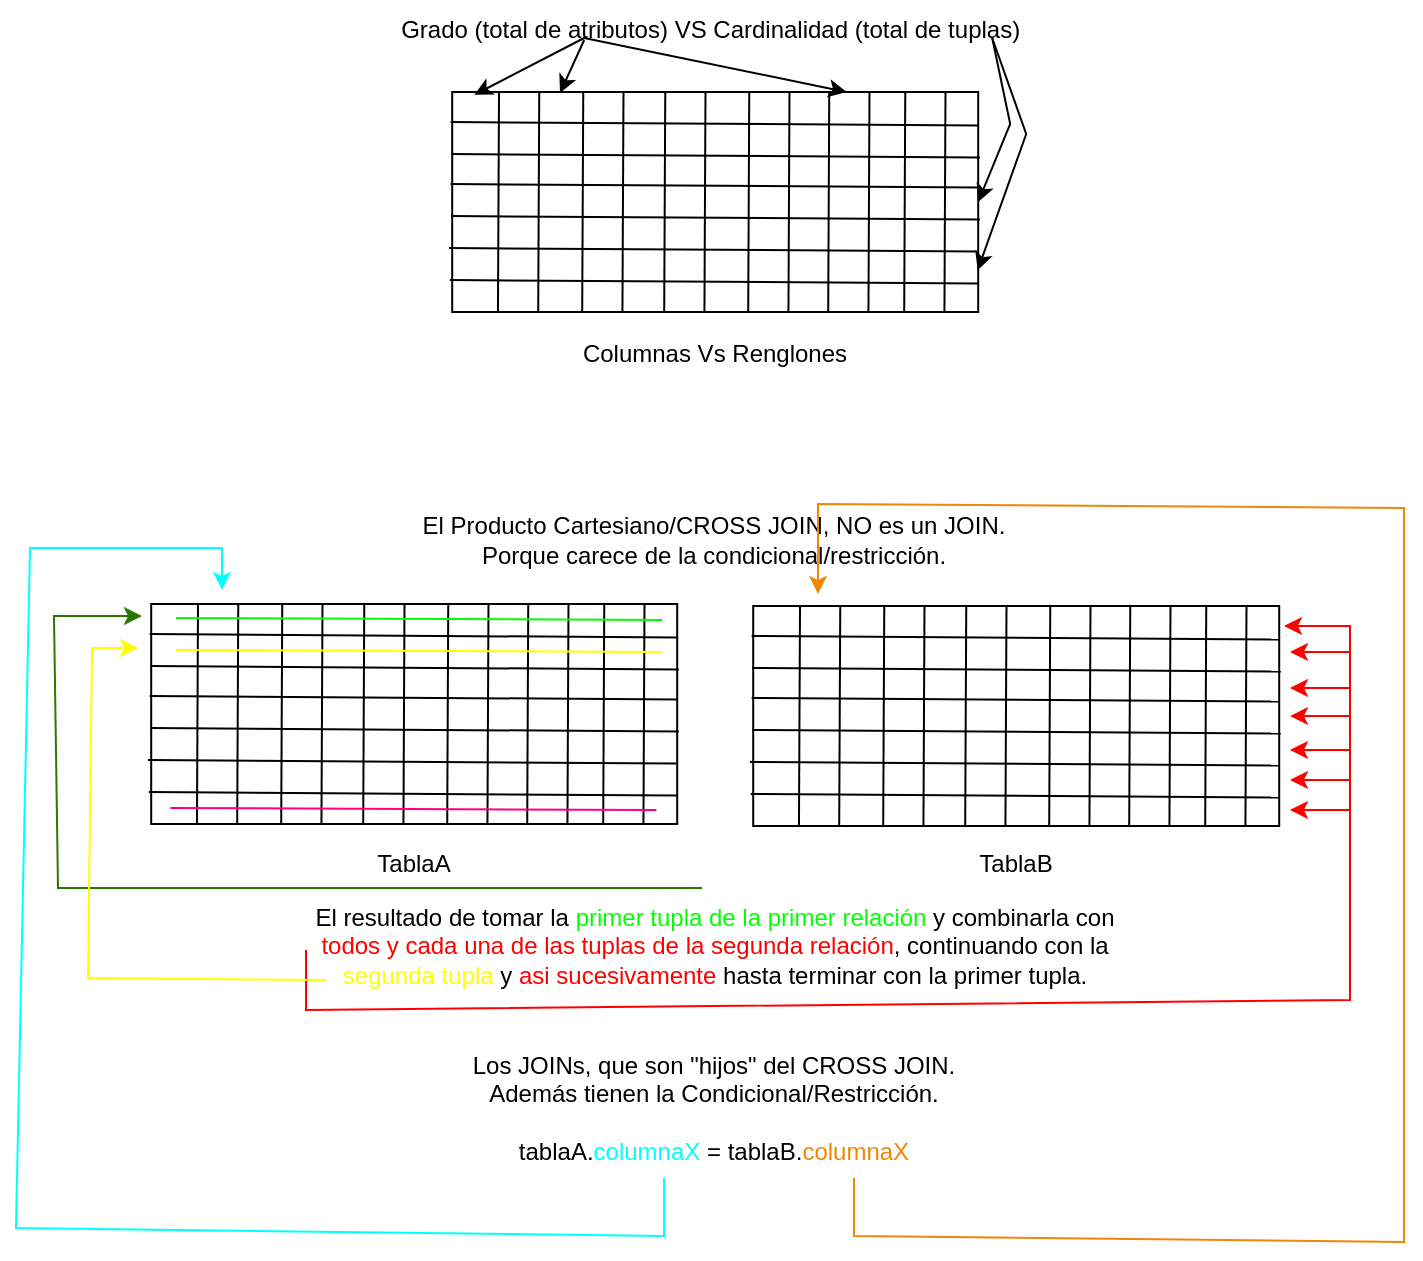 <mxfile version="20.8.16" type="device"><diagram name="Page-1" id="Gmu_Zi4QR8IA23zGveVA"><mxGraphModel dx="810" dy="496" grid="0" gridSize="10" guides="1" tooltips="1" connect="1" arrows="1" fold="1" page="1" pageScale="1" pageWidth="850" pageHeight="1100" math="0" shadow="0"><root><mxCell id="0"/><mxCell id="1" parent="0"/><mxCell id="KK5pKD516uNxKLpQYC9s-22" value="Grado (total de atributos) VS Cardinalidad&amp;nbsp;(total de tuplas)&amp;nbsp;" style="text;html=1;strokeColor=none;fillColor=none;align=center;verticalAlign=middle;whiteSpace=wrap;rounded=0;" parent="1" vertex="1"><mxGeometry x="263" y="29" width="324.4" height="30" as="geometry"/></mxCell><mxCell id="KK5pKD516uNxKLpQYC9s-23" value="" style="group" parent="1" vertex="1" connectable="0"><mxGeometry x="292.5" y="75.0" width="265.401" height="110.22" as="geometry"/></mxCell><mxCell id="KK5pKD516uNxKLpQYC9s-1" value="" style="rounded=0;whiteSpace=wrap;html=1;" parent="KK5pKD516uNxKLpQYC9s-23" vertex="1"><mxGeometry x="1.6" y="5.684e-14" width="263" height="110" as="geometry"/></mxCell><mxCell id="KK5pKD516uNxKLpQYC9s-2" value="" style="endArrow=none;html=1;rounded=0;entryX=0.997;entryY=0.125;entryDx=0;entryDy=0;entryPerimeter=0;" parent="KK5pKD516uNxKLpQYC9s-23" edge="1"><mxGeometry width="50" height="50" relative="1" as="geometry"><mxPoint x="0.8" y="15.0" as="sourcePoint"/><mxPoint x="265.011" y="16.75" as="targetPoint"/></mxGeometry></mxCell><mxCell id="KK5pKD516uNxKLpQYC9s-3" value="" style="endArrow=none;html=1;rounded=0;entryX=0.997;entryY=0.125;entryDx=0;entryDy=0;entryPerimeter=0;" parent="KK5pKD516uNxKLpQYC9s-23" edge="1"><mxGeometry width="50" height="50" relative="1" as="geometry"><mxPoint x="1.19" y="31.0" as="sourcePoint"/><mxPoint x="265.401" y="32.75" as="targetPoint"/></mxGeometry></mxCell><mxCell id="KK5pKD516uNxKLpQYC9s-4" value="" style="endArrow=none;html=1;rounded=0;entryX=0.997;entryY=0.125;entryDx=0;entryDy=0;entryPerimeter=0;" parent="KK5pKD516uNxKLpQYC9s-23" edge="1"><mxGeometry width="50" height="50" relative="1" as="geometry"><mxPoint x="0.8" y="46.0" as="sourcePoint"/><mxPoint x="265.011" y="47.75" as="targetPoint"/></mxGeometry></mxCell><mxCell id="KK5pKD516uNxKLpQYC9s-5" value="" style="endArrow=none;html=1;rounded=0;entryX=0.997;entryY=0.125;entryDx=0;entryDy=0;entryPerimeter=0;" parent="KK5pKD516uNxKLpQYC9s-23" edge="1"><mxGeometry width="50" height="50" relative="1" as="geometry"><mxPoint x="1.19" y="62" as="sourcePoint"/><mxPoint x="265.401" y="63.75" as="targetPoint"/></mxGeometry></mxCell><mxCell id="KK5pKD516uNxKLpQYC9s-6" value="" style="endArrow=none;html=1;rounded=0;entryX=0.997;entryY=0.125;entryDx=0;entryDy=0;entryPerimeter=0;" parent="KK5pKD516uNxKLpQYC9s-23" edge="1"><mxGeometry width="50" height="50" relative="1" as="geometry"><mxPoint y="78.0" as="sourcePoint"/><mxPoint x="264.211" y="79.75" as="targetPoint"/></mxGeometry></mxCell><mxCell id="KK5pKD516uNxKLpQYC9s-7" value="" style="endArrow=none;html=1;rounded=0;entryX=0.997;entryY=0.125;entryDx=0;entryDy=0;entryPerimeter=0;" parent="KK5pKD516uNxKLpQYC9s-23" edge="1"><mxGeometry width="50" height="50" relative="1" as="geometry"><mxPoint x="0.39" y="94" as="sourcePoint"/><mxPoint x="264.601" y="95.75" as="targetPoint"/></mxGeometry></mxCell><mxCell id="KK5pKD516uNxKLpQYC9s-8" value="" style="endArrow=none;html=1;rounded=0;entryX=0.089;entryY=0.004;entryDx=0;entryDy=0;entryPerimeter=0;exitX=0.087;exitY=1.003;exitDx=0;exitDy=0;exitPerimeter=0;" parent="KK5pKD516uNxKLpQYC9s-23" source="KK5pKD516uNxKLpQYC9s-1" target="KK5pKD516uNxKLpQYC9s-1" edge="1"><mxGeometry width="50" height="50" relative="1" as="geometry"><mxPoint x="121.6" y="127.0" as="sourcePoint"/><mxPoint x="171.6" y="77.0" as="targetPoint"/></mxGeometry></mxCell><mxCell id="KK5pKD516uNxKLpQYC9s-9" value="" style="endArrow=none;html=1;rounded=0;entryX=0.089;entryY=0.004;entryDx=0;entryDy=0;entryPerimeter=0;exitX=0.087;exitY=1.003;exitDx=0;exitDy=0;exitPerimeter=0;" parent="KK5pKD516uNxKLpQYC9s-23" edge="1"><mxGeometry width="50" height="50" relative="1" as="geometry"><mxPoint x="44.601" y="110.0" as="sourcePoint"/><mxPoint x="45.127" y="0.11" as="targetPoint"/></mxGeometry></mxCell><mxCell id="KK5pKD516uNxKLpQYC9s-10" value="" style="endArrow=none;html=1;rounded=0;entryX=0.089;entryY=0.004;entryDx=0;entryDy=0;entryPerimeter=0;exitX=0.087;exitY=1.003;exitDx=0;exitDy=0;exitPerimeter=0;" parent="KK5pKD516uNxKLpQYC9s-23" edge="1"><mxGeometry width="50" height="50" relative="1" as="geometry"><mxPoint x="66.601" y="110.22" as="sourcePoint"/><mxPoint x="67.127" y="0.33" as="targetPoint"/></mxGeometry></mxCell><mxCell id="KK5pKD516uNxKLpQYC9s-11" value="" style="endArrow=none;html=1;rounded=0;entryX=0.089;entryY=0.004;entryDx=0;entryDy=0;entryPerimeter=0;exitX=0.087;exitY=1.003;exitDx=0;exitDy=0;exitPerimeter=0;" parent="KK5pKD516uNxKLpQYC9s-23" edge="1"><mxGeometry width="50" height="50" relative="1" as="geometry"><mxPoint x="86.721" y="109.89" as="sourcePoint"/><mxPoint x="87.247" as="targetPoint"/></mxGeometry></mxCell><mxCell id="KK5pKD516uNxKLpQYC9s-12" value="" style="endArrow=none;html=1;rounded=0;entryX=0.089;entryY=0.004;entryDx=0;entryDy=0;entryPerimeter=0;exitX=0.087;exitY=1.003;exitDx=0;exitDy=0;exitPerimeter=0;" parent="KK5pKD516uNxKLpQYC9s-23" edge="1"><mxGeometry width="50" height="50" relative="1" as="geometry"><mxPoint x="107.601" y="110.22" as="sourcePoint"/><mxPoint x="108.127" y="0.33" as="targetPoint"/></mxGeometry></mxCell><mxCell id="KK5pKD516uNxKLpQYC9s-13" value="" style="endArrow=none;html=1;rounded=0;entryX=0.089;entryY=0.004;entryDx=0;entryDy=0;entryPerimeter=0;exitX=0.087;exitY=1.003;exitDx=0;exitDy=0;exitPerimeter=0;" parent="KK5pKD516uNxKLpQYC9s-23" edge="1"><mxGeometry width="50" height="50" relative="1" as="geometry"><mxPoint x="127.721" y="109.89" as="sourcePoint"/><mxPoint x="128.247" as="targetPoint"/></mxGeometry></mxCell><mxCell id="KK5pKD516uNxKLpQYC9s-16" value="" style="endArrow=none;html=1;rounded=0;entryX=0.089;entryY=0.004;entryDx=0;entryDy=0;entryPerimeter=0;exitX=0.087;exitY=1.003;exitDx=0;exitDy=0;exitPerimeter=0;" parent="KK5pKD516uNxKLpQYC9s-23" edge="1"><mxGeometry width="50" height="50" relative="1" as="geometry"><mxPoint x="149.601" y="110.22" as="sourcePoint"/><mxPoint x="150.127" y="0.33" as="targetPoint"/></mxGeometry></mxCell><mxCell id="KK5pKD516uNxKLpQYC9s-17" value="" style="endArrow=none;html=1;rounded=0;entryX=0.089;entryY=0.004;entryDx=0;entryDy=0;entryPerimeter=0;exitX=0.087;exitY=1.003;exitDx=0;exitDy=0;exitPerimeter=0;" parent="KK5pKD516uNxKLpQYC9s-23" edge="1"><mxGeometry width="50" height="50" relative="1" as="geometry"><mxPoint x="169.721" y="109.89" as="sourcePoint"/><mxPoint x="170.247" as="targetPoint"/></mxGeometry></mxCell><mxCell id="KK5pKD516uNxKLpQYC9s-18" value="" style="endArrow=none;html=1;rounded=0;entryX=0.089;entryY=0.004;entryDx=0;entryDy=0;entryPerimeter=0;exitX=0.087;exitY=1.003;exitDx=0;exitDy=0;exitPerimeter=0;" parent="KK5pKD516uNxKLpQYC9s-23" edge="1"><mxGeometry width="50" height="50" relative="1" as="geometry"><mxPoint x="189.601" y="110.22" as="sourcePoint"/><mxPoint x="190.127" y="0.33" as="targetPoint"/></mxGeometry></mxCell><mxCell id="KK5pKD516uNxKLpQYC9s-19" value="" style="endArrow=none;html=1;rounded=0;entryX=0.089;entryY=0.004;entryDx=0;entryDy=0;entryPerimeter=0;exitX=0.087;exitY=1.003;exitDx=0;exitDy=0;exitPerimeter=0;" parent="KK5pKD516uNxKLpQYC9s-23" edge="1"><mxGeometry width="50" height="50" relative="1" as="geometry"><mxPoint x="209.721" y="109.89" as="sourcePoint"/><mxPoint x="210.247" as="targetPoint"/></mxGeometry></mxCell><mxCell id="KK5pKD516uNxKLpQYC9s-20" value="" style="endArrow=none;html=1;rounded=0;entryX=0.089;entryY=0.004;entryDx=0;entryDy=0;entryPerimeter=0;exitX=0.087;exitY=1.003;exitDx=0;exitDy=0;exitPerimeter=0;" parent="KK5pKD516uNxKLpQYC9s-23" edge="1"><mxGeometry width="50" height="50" relative="1" as="geometry"><mxPoint x="227.601" y="110.22" as="sourcePoint"/><mxPoint x="228.127" y="0.33" as="targetPoint"/></mxGeometry></mxCell><mxCell id="KK5pKD516uNxKLpQYC9s-21" value="" style="endArrow=none;html=1;rounded=0;entryX=0.089;entryY=0.004;entryDx=0;entryDy=0;entryPerimeter=0;exitX=0.087;exitY=1.003;exitDx=0;exitDy=0;exitPerimeter=0;" parent="KK5pKD516uNxKLpQYC9s-23" edge="1"><mxGeometry width="50" height="50" relative="1" as="geometry"><mxPoint x="247.721" y="109.89" as="sourcePoint"/><mxPoint x="248.247" as="targetPoint"/></mxGeometry></mxCell><mxCell id="KK5pKD516uNxKLpQYC9s-24" value="" style="endArrow=classic;html=1;rounded=0;entryX=0.042;entryY=0.013;entryDx=0;entryDy=0;entryPerimeter=0;" parent="1" target="KK5pKD516uNxKLpQYC9s-1" edge="1"><mxGeometry width="50" height="50" relative="1" as="geometry"><mxPoint x="360.1" y="48" as="sourcePoint"/><mxPoint x="303.1" y="62" as="targetPoint"/></mxGeometry></mxCell><mxCell id="KK5pKD516uNxKLpQYC9s-25" value="" style="endArrow=classic;html=1;rounded=0;entryX=0.205;entryY=0.004;entryDx=0;entryDy=0;entryPerimeter=0;" parent="1" target="KK5pKD516uNxKLpQYC9s-1" edge="1"><mxGeometry width="50" height="50" relative="1" as="geometry"><mxPoint x="360.1" y="49" as="sourcePoint"/><mxPoint x="315.146" y="86.43" as="targetPoint"/></mxGeometry></mxCell><mxCell id="KK5pKD516uNxKLpQYC9s-26" value="" style="endArrow=classic;html=1;rounded=0;entryX=0.75;entryY=0;entryDx=0;entryDy=0;" parent="1" target="KK5pKD516uNxKLpQYC9s-1" edge="1"><mxGeometry width="50" height="50" relative="1" as="geometry"><mxPoint x="360.1" y="48" as="sourcePoint"/><mxPoint x="325.146" y="96.43" as="targetPoint"/></mxGeometry></mxCell><mxCell id="KK5pKD516uNxKLpQYC9s-27" value="" style="endArrow=classic;html=1;rounded=0;entryX=1;entryY=0.5;entryDx=0;entryDy=0;" parent="1" target="KK5pKD516uNxKLpQYC9s-1" edge="1"><mxGeometry width="50" height="50" relative="1" as="geometry"><mxPoint x="564.1" y="48" as="sourcePoint"/><mxPoint x="577.1" y="97" as="targetPoint"/><Array as="points"><mxPoint x="573.1" y="91"/></Array></mxGeometry></mxCell><mxCell id="KK5pKD516uNxKLpQYC9s-28" value="" style="endArrow=classic;html=1;rounded=0;entryX=0.999;entryY=0.81;entryDx=0;entryDy=0;entryPerimeter=0;" parent="1" target="KK5pKD516uNxKLpQYC9s-1" edge="1"><mxGeometry width="50" height="50" relative="1" as="geometry"><mxPoint x="564.1" y="48" as="sourcePoint"/><mxPoint x="567.1" y="140" as="targetPoint"/><Array as="points"><mxPoint x="581.1" y="96"/></Array></mxGeometry></mxCell><mxCell id="KK5pKD516uNxKLpQYC9s-29" value="Columnas Vs Renglones" style="text;html=1;strokeColor=none;fillColor=none;align=center;verticalAlign=middle;whiteSpace=wrap;rounded=0;" parent="1" vertex="1"><mxGeometry x="350.53" y="191" width="149.35" height="30" as="geometry"/></mxCell><mxCell id="-7n5KOi1Bf-WRsOrjGG9-1" value="El Producto Cartesiano/CROSS JOIN, NO es un JOIN.&lt;br&gt;Porque carece de la condicional/restricción." style="text;html=1;strokeColor=none;fillColor=none;align=center;verticalAlign=middle;whiteSpace=wrap;rounded=0;" parent="1" vertex="1"><mxGeometry x="257.2" y="284" width="336" height="30" as="geometry"/></mxCell><mxCell id="-7n5KOi1Bf-WRsOrjGG9-2" value="" style="group" parent="1" vertex="1" connectable="0"><mxGeometry x="142.0" y="331.0" width="265.401" height="110.22" as="geometry"/></mxCell><mxCell id="-7n5KOi1Bf-WRsOrjGG9-3" value="" style="rounded=0;whiteSpace=wrap;html=1;" parent="-7n5KOi1Bf-WRsOrjGG9-2" vertex="1"><mxGeometry x="1.6" y="5.684e-14" width="263" height="110" as="geometry"/></mxCell><mxCell id="-7n5KOi1Bf-WRsOrjGG9-4" value="" style="endArrow=none;html=1;rounded=0;entryX=0.997;entryY=0.125;entryDx=0;entryDy=0;entryPerimeter=0;" parent="-7n5KOi1Bf-WRsOrjGG9-2" edge="1"><mxGeometry width="50" height="50" relative="1" as="geometry"><mxPoint x="0.8" y="15.0" as="sourcePoint"/><mxPoint x="265.011" y="16.75" as="targetPoint"/></mxGeometry></mxCell><mxCell id="-7n5KOi1Bf-WRsOrjGG9-5" value="" style="endArrow=none;html=1;rounded=0;entryX=0.997;entryY=0.125;entryDx=0;entryDy=0;entryPerimeter=0;" parent="-7n5KOi1Bf-WRsOrjGG9-2" edge="1"><mxGeometry width="50" height="50" relative="1" as="geometry"><mxPoint x="1.19" y="31.0" as="sourcePoint"/><mxPoint x="265.401" y="32.75" as="targetPoint"/></mxGeometry></mxCell><mxCell id="-7n5KOi1Bf-WRsOrjGG9-6" value="" style="endArrow=none;html=1;rounded=0;entryX=0.997;entryY=0.125;entryDx=0;entryDy=0;entryPerimeter=0;" parent="-7n5KOi1Bf-WRsOrjGG9-2" edge="1"><mxGeometry width="50" height="50" relative="1" as="geometry"><mxPoint x="0.8" y="46.0" as="sourcePoint"/><mxPoint x="265.011" y="47.75" as="targetPoint"/></mxGeometry></mxCell><mxCell id="-7n5KOi1Bf-WRsOrjGG9-7" value="" style="endArrow=none;html=1;rounded=0;entryX=0.997;entryY=0.125;entryDx=0;entryDy=0;entryPerimeter=0;" parent="-7n5KOi1Bf-WRsOrjGG9-2" edge="1"><mxGeometry width="50" height="50" relative="1" as="geometry"><mxPoint x="1.19" y="62" as="sourcePoint"/><mxPoint x="265.401" y="63.75" as="targetPoint"/></mxGeometry></mxCell><mxCell id="-7n5KOi1Bf-WRsOrjGG9-8" value="" style="endArrow=none;html=1;rounded=0;entryX=0.997;entryY=0.125;entryDx=0;entryDy=0;entryPerimeter=0;" parent="-7n5KOi1Bf-WRsOrjGG9-2" edge="1"><mxGeometry width="50" height="50" relative="1" as="geometry"><mxPoint y="78.0" as="sourcePoint"/><mxPoint x="264.211" y="79.75" as="targetPoint"/></mxGeometry></mxCell><mxCell id="-7n5KOi1Bf-WRsOrjGG9-9" value="" style="endArrow=none;html=1;rounded=0;entryX=0.997;entryY=0.125;entryDx=0;entryDy=0;entryPerimeter=0;" parent="-7n5KOi1Bf-WRsOrjGG9-2" edge="1"><mxGeometry width="50" height="50" relative="1" as="geometry"><mxPoint x="0.39" y="94" as="sourcePoint"/><mxPoint x="264.601" y="95.75" as="targetPoint"/></mxGeometry></mxCell><mxCell id="-7n5KOi1Bf-WRsOrjGG9-10" value="" style="endArrow=none;html=1;rounded=0;entryX=0.089;entryY=0.004;entryDx=0;entryDy=0;entryPerimeter=0;exitX=0.087;exitY=1.003;exitDx=0;exitDy=0;exitPerimeter=0;" parent="-7n5KOi1Bf-WRsOrjGG9-2" source="-7n5KOi1Bf-WRsOrjGG9-3" target="-7n5KOi1Bf-WRsOrjGG9-3" edge="1"><mxGeometry width="50" height="50" relative="1" as="geometry"><mxPoint x="121.6" y="127.0" as="sourcePoint"/><mxPoint x="171.6" y="77.0" as="targetPoint"/></mxGeometry></mxCell><mxCell id="-7n5KOi1Bf-WRsOrjGG9-11" value="" style="endArrow=none;html=1;rounded=0;entryX=0.089;entryY=0.004;entryDx=0;entryDy=0;entryPerimeter=0;exitX=0.087;exitY=1.003;exitDx=0;exitDy=0;exitPerimeter=0;" parent="-7n5KOi1Bf-WRsOrjGG9-2" edge="1"><mxGeometry width="50" height="50" relative="1" as="geometry"><mxPoint x="44.601" y="110.0" as="sourcePoint"/><mxPoint x="45.127" y="0.11" as="targetPoint"/></mxGeometry></mxCell><mxCell id="-7n5KOi1Bf-WRsOrjGG9-12" value="" style="endArrow=none;html=1;rounded=0;entryX=0.089;entryY=0.004;entryDx=0;entryDy=0;entryPerimeter=0;exitX=0.087;exitY=1.003;exitDx=0;exitDy=0;exitPerimeter=0;" parent="-7n5KOi1Bf-WRsOrjGG9-2" edge="1"><mxGeometry width="50" height="50" relative="1" as="geometry"><mxPoint x="66.601" y="110.22" as="sourcePoint"/><mxPoint x="67.127" y="0.33" as="targetPoint"/></mxGeometry></mxCell><mxCell id="-7n5KOi1Bf-WRsOrjGG9-13" value="" style="endArrow=none;html=1;rounded=0;entryX=0.089;entryY=0.004;entryDx=0;entryDy=0;entryPerimeter=0;exitX=0.087;exitY=1.003;exitDx=0;exitDy=0;exitPerimeter=0;" parent="-7n5KOi1Bf-WRsOrjGG9-2" edge="1"><mxGeometry width="50" height="50" relative="1" as="geometry"><mxPoint x="86.721" y="109.89" as="sourcePoint"/><mxPoint x="87.247" as="targetPoint"/></mxGeometry></mxCell><mxCell id="-7n5KOi1Bf-WRsOrjGG9-14" value="" style="endArrow=none;html=1;rounded=0;entryX=0.089;entryY=0.004;entryDx=0;entryDy=0;entryPerimeter=0;exitX=0.087;exitY=1.003;exitDx=0;exitDy=0;exitPerimeter=0;" parent="-7n5KOi1Bf-WRsOrjGG9-2" edge="1"><mxGeometry width="50" height="50" relative="1" as="geometry"><mxPoint x="107.601" y="110.22" as="sourcePoint"/><mxPoint x="108.127" y="0.33" as="targetPoint"/></mxGeometry></mxCell><mxCell id="-7n5KOi1Bf-WRsOrjGG9-15" value="" style="endArrow=none;html=1;rounded=0;entryX=0.089;entryY=0.004;entryDx=0;entryDy=0;entryPerimeter=0;exitX=0.087;exitY=1.003;exitDx=0;exitDy=0;exitPerimeter=0;" parent="-7n5KOi1Bf-WRsOrjGG9-2" edge="1"><mxGeometry width="50" height="50" relative="1" as="geometry"><mxPoint x="127.721" y="109.89" as="sourcePoint"/><mxPoint x="128.247" as="targetPoint"/></mxGeometry></mxCell><mxCell id="-7n5KOi1Bf-WRsOrjGG9-16" value="" style="endArrow=none;html=1;rounded=0;entryX=0.089;entryY=0.004;entryDx=0;entryDy=0;entryPerimeter=0;exitX=0.087;exitY=1.003;exitDx=0;exitDy=0;exitPerimeter=0;" parent="-7n5KOi1Bf-WRsOrjGG9-2" edge="1"><mxGeometry width="50" height="50" relative="1" as="geometry"><mxPoint x="149.601" y="110.22" as="sourcePoint"/><mxPoint x="150.127" y="0.33" as="targetPoint"/></mxGeometry></mxCell><mxCell id="-7n5KOi1Bf-WRsOrjGG9-17" value="" style="endArrow=none;html=1;rounded=0;entryX=0.089;entryY=0.004;entryDx=0;entryDy=0;entryPerimeter=0;exitX=0.087;exitY=1.003;exitDx=0;exitDy=0;exitPerimeter=0;" parent="-7n5KOi1Bf-WRsOrjGG9-2" edge="1"><mxGeometry width="50" height="50" relative="1" as="geometry"><mxPoint x="169.721" y="109.89" as="sourcePoint"/><mxPoint x="170.247" as="targetPoint"/></mxGeometry></mxCell><mxCell id="-7n5KOi1Bf-WRsOrjGG9-18" value="" style="endArrow=none;html=1;rounded=0;entryX=0.089;entryY=0.004;entryDx=0;entryDy=0;entryPerimeter=0;exitX=0.087;exitY=1.003;exitDx=0;exitDy=0;exitPerimeter=0;" parent="-7n5KOi1Bf-WRsOrjGG9-2" edge="1"><mxGeometry width="50" height="50" relative="1" as="geometry"><mxPoint x="189.601" y="110.22" as="sourcePoint"/><mxPoint x="190.127" y="0.33" as="targetPoint"/></mxGeometry></mxCell><mxCell id="-7n5KOi1Bf-WRsOrjGG9-19" value="" style="endArrow=none;html=1;rounded=0;entryX=0.089;entryY=0.004;entryDx=0;entryDy=0;entryPerimeter=0;exitX=0.087;exitY=1.003;exitDx=0;exitDy=0;exitPerimeter=0;" parent="-7n5KOi1Bf-WRsOrjGG9-2" edge="1"><mxGeometry width="50" height="50" relative="1" as="geometry"><mxPoint x="209.721" y="109.89" as="sourcePoint"/><mxPoint x="210.247" as="targetPoint"/></mxGeometry></mxCell><mxCell id="-7n5KOi1Bf-WRsOrjGG9-20" value="" style="endArrow=none;html=1;rounded=0;entryX=0.089;entryY=0.004;entryDx=0;entryDy=0;entryPerimeter=0;exitX=0.087;exitY=1.003;exitDx=0;exitDy=0;exitPerimeter=0;" parent="-7n5KOi1Bf-WRsOrjGG9-2" edge="1"><mxGeometry width="50" height="50" relative="1" as="geometry"><mxPoint x="227.601" y="110.22" as="sourcePoint"/><mxPoint x="228.127" y="0.33" as="targetPoint"/></mxGeometry></mxCell><mxCell id="-7n5KOi1Bf-WRsOrjGG9-21" value="" style="endArrow=none;html=1;rounded=0;entryX=0.089;entryY=0.004;entryDx=0;entryDy=0;entryPerimeter=0;exitX=0.087;exitY=1.003;exitDx=0;exitDy=0;exitPerimeter=0;" parent="-7n5KOi1Bf-WRsOrjGG9-2" edge="1"><mxGeometry width="50" height="50" relative="1" as="geometry"><mxPoint x="247.721" y="109.89" as="sourcePoint"/><mxPoint x="248.247" as="targetPoint"/></mxGeometry></mxCell><mxCell id="-7n5KOi1Bf-WRsOrjGG9-55" value="" style="endArrow=none;html=1;rounded=0;strokeColor=#00FF00;fontColor=#FF0000;" parent="-7n5KOi1Bf-WRsOrjGG9-2" edge="1"><mxGeometry width="50" height="50" relative="1" as="geometry"><mxPoint x="14.0" y="7.0" as="sourcePoint"/><mxPoint x="257.0" y="8.0" as="targetPoint"/></mxGeometry></mxCell><mxCell id="-7n5KOi1Bf-WRsOrjGG9-56" value="" style="endArrow=none;html=1;rounded=0;strokeColor=#FFFF00;fontColor=#FF0000;" parent="-7n5KOi1Bf-WRsOrjGG9-2" edge="1"><mxGeometry width="50" height="50" relative="1" as="geometry"><mxPoint x="14.0" y="23.0" as="sourcePoint"/><mxPoint x="257.0" y="24.0" as="targetPoint"/></mxGeometry></mxCell><mxCell id="-7n5KOi1Bf-WRsOrjGG9-57" value="" style="endArrow=none;html=1;rounded=0;strokeColor=#FF0080;fontColor=#FF0000;" parent="-7n5KOi1Bf-WRsOrjGG9-2" edge="1"><mxGeometry width="50" height="50" relative="1" as="geometry"><mxPoint x="11.2" y="102.0" as="sourcePoint"/><mxPoint x="254.2" y="103.0" as="targetPoint"/></mxGeometry></mxCell><mxCell id="-7n5KOi1Bf-WRsOrjGG9-22" value="" style="group" parent="1" vertex="1" connectable="0"><mxGeometry x="443.0" y="332.0" width="265.401" height="110.22" as="geometry"/></mxCell><mxCell id="-7n5KOi1Bf-WRsOrjGG9-23" value="" style="rounded=0;whiteSpace=wrap;html=1;" parent="-7n5KOi1Bf-WRsOrjGG9-22" vertex="1"><mxGeometry x="1.6" y="5.684e-14" width="263" height="110" as="geometry"/></mxCell><mxCell id="-7n5KOi1Bf-WRsOrjGG9-24" value="" style="endArrow=none;html=1;rounded=0;entryX=0.997;entryY=0.125;entryDx=0;entryDy=0;entryPerimeter=0;" parent="-7n5KOi1Bf-WRsOrjGG9-22" edge="1"><mxGeometry width="50" height="50" relative="1" as="geometry"><mxPoint x="0.8" y="15.0" as="sourcePoint"/><mxPoint x="265.011" y="16.75" as="targetPoint"/></mxGeometry></mxCell><mxCell id="-7n5KOi1Bf-WRsOrjGG9-25" value="" style="endArrow=none;html=1;rounded=0;entryX=0.997;entryY=0.125;entryDx=0;entryDy=0;entryPerimeter=0;" parent="-7n5KOi1Bf-WRsOrjGG9-22" edge="1"><mxGeometry width="50" height="50" relative="1" as="geometry"><mxPoint x="1.19" y="31.0" as="sourcePoint"/><mxPoint x="265.401" y="32.75" as="targetPoint"/></mxGeometry></mxCell><mxCell id="-7n5KOi1Bf-WRsOrjGG9-26" value="" style="endArrow=none;html=1;rounded=0;entryX=0.997;entryY=0.125;entryDx=0;entryDy=0;entryPerimeter=0;" parent="-7n5KOi1Bf-WRsOrjGG9-22" edge="1"><mxGeometry width="50" height="50" relative="1" as="geometry"><mxPoint x="0.8" y="46.0" as="sourcePoint"/><mxPoint x="265.011" y="47.75" as="targetPoint"/></mxGeometry></mxCell><mxCell id="-7n5KOi1Bf-WRsOrjGG9-27" value="" style="endArrow=none;html=1;rounded=0;entryX=0.997;entryY=0.125;entryDx=0;entryDy=0;entryPerimeter=0;" parent="-7n5KOi1Bf-WRsOrjGG9-22" edge="1"><mxGeometry width="50" height="50" relative="1" as="geometry"><mxPoint x="1.19" y="62" as="sourcePoint"/><mxPoint x="265.401" y="63.75" as="targetPoint"/></mxGeometry></mxCell><mxCell id="-7n5KOi1Bf-WRsOrjGG9-28" value="" style="endArrow=none;html=1;rounded=0;entryX=0.997;entryY=0.125;entryDx=0;entryDy=0;entryPerimeter=0;" parent="-7n5KOi1Bf-WRsOrjGG9-22" edge="1"><mxGeometry width="50" height="50" relative="1" as="geometry"><mxPoint y="78.0" as="sourcePoint"/><mxPoint x="264.211" y="79.75" as="targetPoint"/></mxGeometry></mxCell><mxCell id="-7n5KOi1Bf-WRsOrjGG9-29" value="" style="endArrow=none;html=1;rounded=0;entryX=0.997;entryY=0.125;entryDx=0;entryDy=0;entryPerimeter=0;" parent="-7n5KOi1Bf-WRsOrjGG9-22" edge="1"><mxGeometry width="50" height="50" relative="1" as="geometry"><mxPoint x="0.39" y="94" as="sourcePoint"/><mxPoint x="264.601" y="95.75" as="targetPoint"/></mxGeometry></mxCell><mxCell id="-7n5KOi1Bf-WRsOrjGG9-30" value="" style="endArrow=none;html=1;rounded=0;entryX=0.089;entryY=0.004;entryDx=0;entryDy=0;entryPerimeter=0;exitX=0.087;exitY=1.003;exitDx=0;exitDy=0;exitPerimeter=0;" parent="-7n5KOi1Bf-WRsOrjGG9-22" source="-7n5KOi1Bf-WRsOrjGG9-23" target="-7n5KOi1Bf-WRsOrjGG9-23" edge="1"><mxGeometry width="50" height="50" relative="1" as="geometry"><mxPoint x="121.6" y="127.0" as="sourcePoint"/><mxPoint x="171.6" y="77.0" as="targetPoint"/></mxGeometry></mxCell><mxCell id="-7n5KOi1Bf-WRsOrjGG9-31" value="" style="endArrow=none;html=1;rounded=0;entryX=0.089;entryY=0.004;entryDx=0;entryDy=0;entryPerimeter=0;exitX=0.087;exitY=1.003;exitDx=0;exitDy=0;exitPerimeter=0;" parent="-7n5KOi1Bf-WRsOrjGG9-22" edge="1"><mxGeometry width="50" height="50" relative="1" as="geometry"><mxPoint x="44.601" y="110.0" as="sourcePoint"/><mxPoint x="45.127" y="0.11" as="targetPoint"/></mxGeometry></mxCell><mxCell id="-7n5KOi1Bf-WRsOrjGG9-32" value="" style="endArrow=none;html=1;rounded=0;entryX=0.089;entryY=0.004;entryDx=0;entryDy=0;entryPerimeter=0;exitX=0.087;exitY=1.003;exitDx=0;exitDy=0;exitPerimeter=0;" parent="-7n5KOi1Bf-WRsOrjGG9-22" edge="1"><mxGeometry width="50" height="50" relative="1" as="geometry"><mxPoint x="66.601" y="110.22" as="sourcePoint"/><mxPoint x="67.127" y="0.33" as="targetPoint"/></mxGeometry></mxCell><mxCell id="-7n5KOi1Bf-WRsOrjGG9-33" value="" style="endArrow=none;html=1;rounded=0;entryX=0.089;entryY=0.004;entryDx=0;entryDy=0;entryPerimeter=0;exitX=0.087;exitY=1.003;exitDx=0;exitDy=0;exitPerimeter=0;" parent="-7n5KOi1Bf-WRsOrjGG9-22" edge="1"><mxGeometry width="50" height="50" relative="1" as="geometry"><mxPoint x="86.721" y="109.89" as="sourcePoint"/><mxPoint x="87.247" as="targetPoint"/></mxGeometry></mxCell><mxCell id="-7n5KOi1Bf-WRsOrjGG9-34" value="" style="endArrow=none;html=1;rounded=0;entryX=0.089;entryY=0.004;entryDx=0;entryDy=0;entryPerimeter=0;exitX=0.087;exitY=1.003;exitDx=0;exitDy=0;exitPerimeter=0;" parent="-7n5KOi1Bf-WRsOrjGG9-22" edge="1"><mxGeometry width="50" height="50" relative="1" as="geometry"><mxPoint x="107.601" y="110.22" as="sourcePoint"/><mxPoint x="108.127" y="0.33" as="targetPoint"/></mxGeometry></mxCell><mxCell id="-7n5KOi1Bf-WRsOrjGG9-35" value="" style="endArrow=none;html=1;rounded=0;entryX=0.089;entryY=0.004;entryDx=0;entryDy=0;entryPerimeter=0;exitX=0.087;exitY=1.003;exitDx=0;exitDy=0;exitPerimeter=0;" parent="-7n5KOi1Bf-WRsOrjGG9-22" edge="1"><mxGeometry width="50" height="50" relative="1" as="geometry"><mxPoint x="127.721" y="109.89" as="sourcePoint"/><mxPoint x="128.247" as="targetPoint"/></mxGeometry></mxCell><mxCell id="-7n5KOi1Bf-WRsOrjGG9-36" value="" style="endArrow=none;html=1;rounded=0;entryX=0.089;entryY=0.004;entryDx=0;entryDy=0;entryPerimeter=0;exitX=0.087;exitY=1.003;exitDx=0;exitDy=0;exitPerimeter=0;" parent="-7n5KOi1Bf-WRsOrjGG9-22" edge="1"><mxGeometry width="50" height="50" relative="1" as="geometry"><mxPoint x="149.601" y="110.22" as="sourcePoint"/><mxPoint x="150.127" y="0.33" as="targetPoint"/></mxGeometry></mxCell><mxCell id="-7n5KOi1Bf-WRsOrjGG9-37" value="" style="endArrow=none;html=1;rounded=0;entryX=0.089;entryY=0.004;entryDx=0;entryDy=0;entryPerimeter=0;exitX=0.087;exitY=1.003;exitDx=0;exitDy=0;exitPerimeter=0;" parent="-7n5KOi1Bf-WRsOrjGG9-22" edge="1"><mxGeometry width="50" height="50" relative="1" as="geometry"><mxPoint x="169.721" y="109.89" as="sourcePoint"/><mxPoint x="170.247" as="targetPoint"/></mxGeometry></mxCell><mxCell id="-7n5KOi1Bf-WRsOrjGG9-38" value="" style="endArrow=none;html=1;rounded=0;entryX=0.089;entryY=0.004;entryDx=0;entryDy=0;entryPerimeter=0;exitX=0.087;exitY=1.003;exitDx=0;exitDy=0;exitPerimeter=0;" parent="-7n5KOi1Bf-WRsOrjGG9-22" edge="1"><mxGeometry width="50" height="50" relative="1" as="geometry"><mxPoint x="189.601" y="110.22" as="sourcePoint"/><mxPoint x="190.127" y="0.33" as="targetPoint"/></mxGeometry></mxCell><mxCell id="-7n5KOi1Bf-WRsOrjGG9-39" value="" style="endArrow=none;html=1;rounded=0;entryX=0.089;entryY=0.004;entryDx=0;entryDy=0;entryPerimeter=0;exitX=0.087;exitY=1.003;exitDx=0;exitDy=0;exitPerimeter=0;" parent="-7n5KOi1Bf-WRsOrjGG9-22" edge="1"><mxGeometry width="50" height="50" relative="1" as="geometry"><mxPoint x="209.721" y="109.89" as="sourcePoint"/><mxPoint x="210.247" as="targetPoint"/></mxGeometry></mxCell><mxCell id="-7n5KOi1Bf-WRsOrjGG9-40" value="" style="endArrow=none;html=1;rounded=0;entryX=0.089;entryY=0.004;entryDx=0;entryDy=0;entryPerimeter=0;exitX=0.087;exitY=1.003;exitDx=0;exitDy=0;exitPerimeter=0;" parent="-7n5KOi1Bf-WRsOrjGG9-22" edge="1"><mxGeometry width="50" height="50" relative="1" as="geometry"><mxPoint x="227.601" y="110.22" as="sourcePoint"/><mxPoint x="228.127" y="0.33" as="targetPoint"/></mxGeometry></mxCell><mxCell id="-7n5KOi1Bf-WRsOrjGG9-41" value="" style="endArrow=none;html=1;rounded=0;entryX=0.089;entryY=0.004;entryDx=0;entryDy=0;entryPerimeter=0;exitX=0.087;exitY=1.003;exitDx=0;exitDy=0;exitPerimeter=0;" parent="-7n5KOi1Bf-WRsOrjGG9-22" edge="1"><mxGeometry width="50" height="50" relative="1" as="geometry"><mxPoint x="247.721" y="109.89" as="sourcePoint"/><mxPoint x="248.247" as="targetPoint"/></mxGeometry></mxCell><mxCell id="-7n5KOi1Bf-WRsOrjGG9-42" value="TablaA" style="text;html=1;strokeColor=none;fillColor=none;align=center;verticalAlign=middle;whiteSpace=wrap;rounded=0;" parent="1" vertex="1"><mxGeometry x="245" y="446" width="60" height="30" as="geometry"/></mxCell><mxCell id="-7n5KOi1Bf-WRsOrjGG9-43" value="TablaB" style="text;html=1;strokeColor=none;fillColor=none;align=center;verticalAlign=middle;whiteSpace=wrap;rounded=0;" parent="1" vertex="1"><mxGeometry x="545.7" y="446" width="60" height="30" as="geometry"/></mxCell><mxCell id="-7n5KOi1Bf-WRsOrjGG9-44" value="El resultado de tomar la &lt;font color=&quot;#00ff00&quot;&gt;primer tupla de la primer relación&lt;/font&gt; y combinarla con &lt;font color=&quot;#ff0000&quot;&gt;todos y cada una de las tuplas de la segunda relación&lt;/font&gt;, continuando con la &lt;font color=&quot;#ffff00&quot;&gt;segunda tupla&lt;/font&gt; y &lt;font color=&quot;#ff0000&quot;&gt;asi sucesivamente&lt;/font&gt; hasta terminar con la primer tupla." style="text;html=1;strokeColor=none;fillColor=none;align=center;verticalAlign=middle;whiteSpace=wrap;rounded=0;" parent="1" vertex="1"><mxGeometry x="213.7" y="478" width="423" height="47" as="geometry"/></mxCell><mxCell id="-7n5KOi1Bf-WRsOrjGG9-45" value="" style="endArrow=classic;html=1;rounded=0;fillColor=#60a917;strokeColor=#2D7600;" parent="1" edge="1"><mxGeometry width="50" height="50" relative="1" as="geometry"><mxPoint x="419" y="473" as="sourcePoint"/><mxPoint x="139" y="337" as="targetPoint"/><Array as="points"><mxPoint x="97" y="473"/><mxPoint x="95" y="337"/></Array></mxGeometry></mxCell><mxCell id="-7n5KOi1Bf-WRsOrjGG9-46" value="" style="endArrow=classic;html=1;rounded=0;fontColor=#FF0000;strokeColor=#FF0000;" parent="1" edge="1"><mxGeometry width="50" height="50" relative="1" as="geometry"><mxPoint x="221" y="504" as="sourcePoint"/><mxPoint x="710" y="342" as="targetPoint"/><Array as="points"><mxPoint x="221" y="534"/><mxPoint x="743" y="529"/><mxPoint x="743" y="342"/></Array></mxGeometry></mxCell><mxCell id="-7n5KOi1Bf-WRsOrjGG9-48" value="" style="endArrow=classic;html=1;rounded=0;strokeColor=#FF0000;fontColor=#FF0000;" parent="1" edge="1"><mxGeometry width="50" height="50" relative="1" as="geometry"><mxPoint x="743" y="355" as="sourcePoint"/><mxPoint x="713" y="355" as="targetPoint"/></mxGeometry></mxCell><mxCell id="-7n5KOi1Bf-WRsOrjGG9-49" value="" style="endArrow=classic;html=1;rounded=0;strokeColor=#FF0000;fontColor=#FF0000;" parent="1" edge="1"><mxGeometry width="50" height="50" relative="1" as="geometry"><mxPoint x="743.0" y="373" as="sourcePoint"/><mxPoint x="713.0" y="373" as="targetPoint"/></mxGeometry></mxCell><mxCell id="-7n5KOi1Bf-WRsOrjGG9-50" value="" style="endArrow=classic;html=1;rounded=0;strokeColor=#FF0000;fontColor=#FF0000;" parent="1" edge="1"><mxGeometry width="50" height="50" relative="1" as="geometry"><mxPoint x="743.0" y="387.01" as="sourcePoint"/><mxPoint x="713.0" y="387.01" as="targetPoint"/></mxGeometry></mxCell><mxCell id="-7n5KOi1Bf-WRsOrjGG9-51" value="" style="endArrow=classic;html=1;rounded=0;strokeColor=#FF0000;fontColor=#FF0000;" parent="1" edge="1"><mxGeometry width="50" height="50" relative="1" as="geometry"><mxPoint x="743.0" y="404" as="sourcePoint"/><mxPoint x="713.0" y="404" as="targetPoint"/></mxGeometry></mxCell><mxCell id="-7n5KOi1Bf-WRsOrjGG9-52" value="" style="endArrow=classic;html=1;rounded=0;strokeColor=#FF0000;fontColor=#FF0000;" parent="1" edge="1"><mxGeometry width="50" height="50" relative="1" as="geometry"><mxPoint x="743.0" y="419" as="sourcePoint"/><mxPoint x="713.0" y="419" as="targetPoint"/></mxGeometry></mxCell><mxCell id="-7n5KOi1Bf-WRsOrjGG9-53" value="" style="endArrow=classic;html=1;rounded=0;strokeColor=#FF0000;fontColor=#FF0000;" parent="1" edge="1"><mxGeometry width="50" height="50" relative="1" as="geometry"><mxPoint x="743.0" y="434" as="sourcePoint"/><mxPoint x="713.0" y="434" as="targetPoint"/></mxGeometry></mxCell><mxCell id="-7n5KOi1Bf-WRsOrjGG9-54" value="" style="endArrow=classic;html=1;rounded=0;strokeColor=#FFFF00;fontColor=#FFFF00;" parent="1" edge="1"><mxGeometry width="50" height="50" relative="1" as="geometry"><mxPoint x="231" y="519" as="sourcePoint"/><mxPoint x="137" y="353" as="targetPoint"/><Array as="points"><mxPoint x="112" y="518"/><mxPoint x="114" y="353"/></Array></mxGeometry></mxCell><mxCell id="-7n5KOi1Bf-WRsOrjGG9-58" value="Los JOINs, que son &quot;hijos&quot; del CROSS JOIN.&lt;br&gt;Además tienen la Condicional/Restricción.&lt;br&gt;&lt;br&gt;tablaA.&lt;font color=&quot;#00ffff&quot;&gt;columnaX&lt;/font&gt; = tablaB.&lt;font color=&quot;#f08705&quot;&gt;columnaX&lt;/font&gt;" style="text;html=1;strokeColor=none;fillColor=none;align=center;verticalAlign=middle;whiteSpace=wrap;rounded=0;" parent="1" vertex="1"><mxGeometry x="257" y="550" width="336" height="65" as="geometry"/></mxCell><mxCell id="q_k1-KdY8z8qZTiOxwhq-3" value="" style="endArrow=classic;html=1;rounded=0;fillColor=#60a917;strokeColor=#00FFFF;" edge="1" parent="1"><mxGeometry width="50" height="50" relative="1" as="geometry"><mxPoint x="400" y="618" as="sourcePoint"/><mxPoint x="179" y="324" as="targetPoint"/><Array as="points"><mxPoint x="400" y="647"/><mxPoint x="76" y="643"/><mxPoint x="83" y="303"/><mxPoint x="179" y="303"/></Array></mxGeometry></mxCell><mxCell id="q_k1-KdY8z8qZTiOxwhq-4" value="" style="endArrow=classic;html=1;rounded=0;fillColor=#60a917;strokeColor=#F08705;" edge="1" parent="1"><mxGeometry width="50" height="50" relative="1" as="geometry"><mxPoint x="495" y="618" as="sourcePoint"/><mxPoint x="477" y="326" as="targetPoint"/><Array as="points"><mxPoint x="495" y="647"/><mxPoint x="770" y="650"/><mxPoint x="770" y="283"/><mxPoint x="477" y="281"/></Array></mxGeometry></mxCell></root></mxGraphModel></diagram></mxfile>